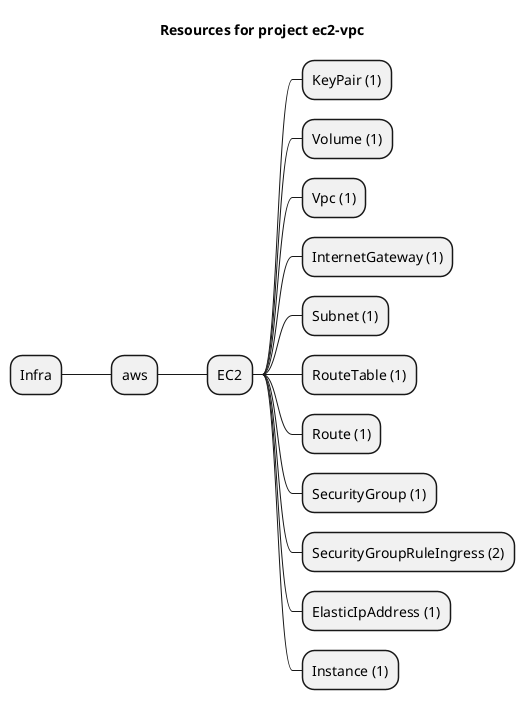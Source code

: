 @startmindmap
title Resources for project ec2-vpc
skinparam monochrome true
+ Infra
++ aws
+++ EC2
++++ KeyPair (1)
++++ Volume (1)
++++ Vpc (1)
++++ InternetGateway (1)
++++ Subnet (1)
++++ RouteTable (1)
++++ Route (1)
++++ SecurityGroup (1)
++++ SecurityGroupRuleIngress (2)
++++ ElasticIpAddress (1)
++++ Instance (1)
@endmindmap